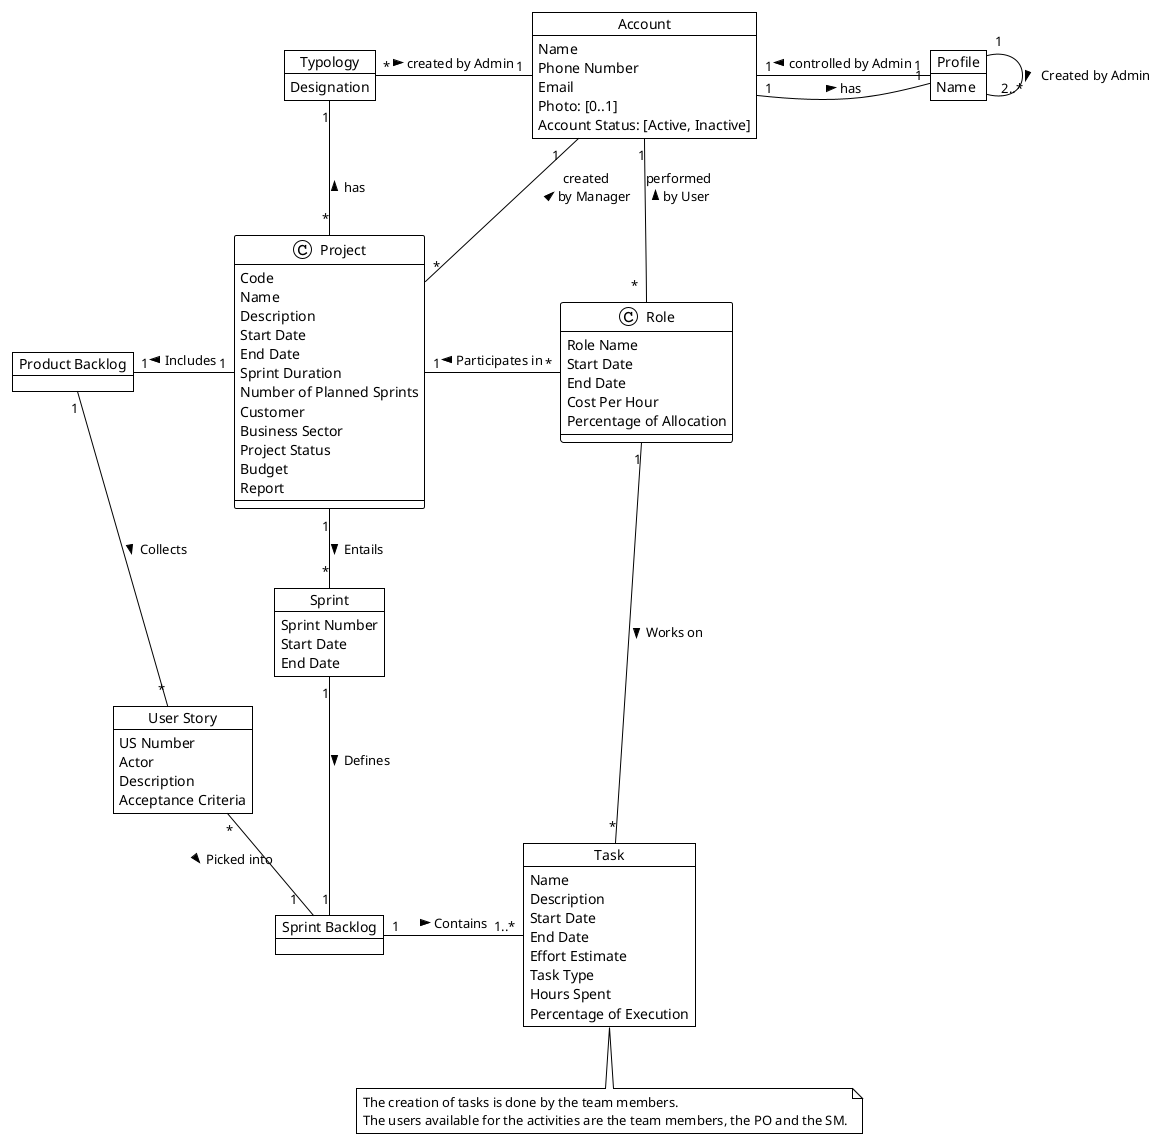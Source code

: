 @startuml
!theme plain

'--- part relevant to sprint 1

Object Account {
Name
Phone Number
Email
Photo: [0..1]
Account Status: [Active, Inactive]
}

Object Profile {
Name
}

'together {
'Object Administrator
'Object Manager
'Object User
'}

'Account <|-- Administrator
'Account <|-- Manager
'Account <|-- User
Account "1"-right- "   1" Profile : has >
Account "1"-- "1" Profile : controlled by Admin <
Account "1   " -- "*" Project : created \n by Manager <
Account "1" -- " *  " Role : performed \n by User <
'Profile"1" -- "*"Account : controlled by \n administrator <
'Profile "1"-- "*"Project : created by Manager <
'Profile"1" -- "*"User : performed by User <

Object Typology {
Designation
}

Account "1" -left- "*" Typology : created by Admin <
Typology "1" -- "*" Project : has <


Object Project {
Code
Name
Description
Start Date
End Date
Sprint Duration
Number of Planned Sprints
Customer
Business Sector
Project Status
Budget
' Report could be its own conceptual class but we are not modelling with detail yet
Report
}

' following the Association Class Role pattern (Fig.11) from "Modeling Roles"
' Role attributes does not include Project Code because Larman says to avoid attributes that are like "foreign keys" (p.126)
Object Role {
Role Name
Start Date
End Date
Cost Per Hour
Percentage of Allocation
}

' here "Controls" includes "creates,lists,changes profile, activates, inactivates"
' following Larman p.113 to be parsimonious about associations
'Administrator "1" -up- "*" Account : Controls >
'Manager "1" -down- "*" Project : Manages >
'User "1" -down- "*" Role: Performs >
Role "*" -left- "1" Project: Participates in >


'--- additional stuff, not much detail for sprint 1
' put enduml tag before this comment to shorten diagram
Object "Product Backlog" as PB

Object "User Story" as US {
US Number
Actor
Description
Acceptance Criteria
}

Object Sprint {
Sprint Number
Start Date
End Date
}

Object "Sprint Backlog" as SB

Object Task {
Name
Description
Start Date
End Date
Effort Estimate
Task Type
Hours Spent
Percentage of Execution
}


Profile "1" -down- "  2..*" Profile: Created by Admin >
Project "1" -down- "*" Sprint: Entails >
Project "1" -left- "1" PB: Includes >
PB "1" -down- "*" US: Collects >
Sprint "1" -down- "1" SB: Defines >
US "*" -right- "                      1" SB: Picked into >

SB "1" -right- "   1..*" Task: Contains >
Role "1" -down- "*" Task: Works on >
'note on link: The creation of tasks is done by the team members.\nThe users available for the activities are the team members, the PO and the SM.


note "The creation of tasks is done by the team members.\nThe users available for the activities are the team members, the PO and the SM." as N1
Task .down. N1

@enduml
